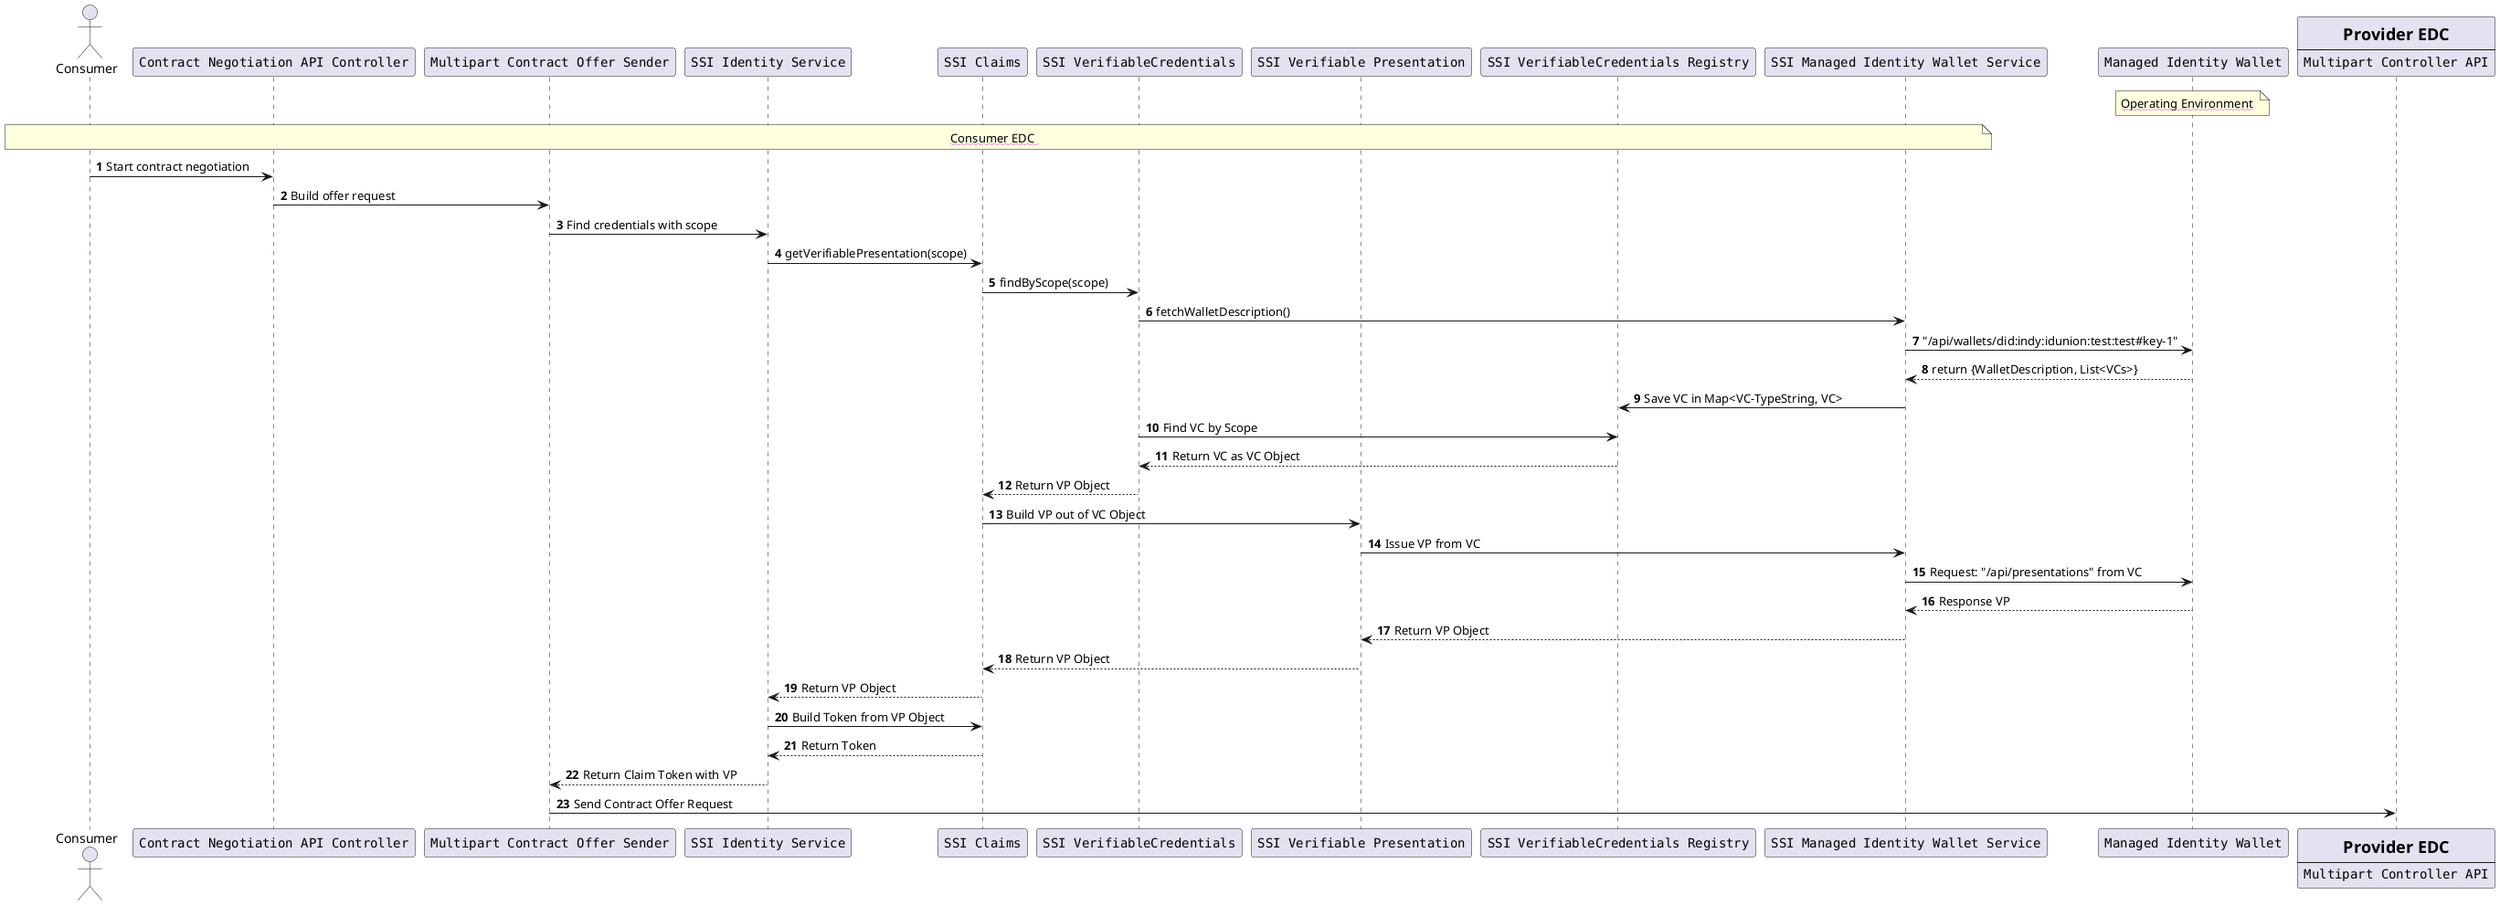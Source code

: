 /*
 * Copyright (c) 2022 ZF Friedrichshafen AG
 *
 * This program and the accompanying materials are made available under the
 * terms of the Apache License, Version 2.0 which is available at
 * https://www.apache.org/licenses/LICENSE-2.0
 *
 * SPDX-License-Identifier: Apache-2.0
 *
 * Contributors:
 *      ZF Friedrichshafen AG - Initial API and Implementation
 */

@startuml component
''Consumer Data Transfer puml''
''Shows the overview of how SSI-Extension is obtaining a verifiable credential by scope ''
actor Consumer

participant Contract_Negotiation_Consumer[
     ""Contract Negotiation API Controller""
]
participant Multipart_Contract_Offer_Sender[
     ""Multipart Contract Offer Sender""
]
participant Identity_Service_Consumer[
     ""SSI Identity Service""
]

participant SSI_Claims[
     ""SSI Claims""
]


participant SSI_VerifiableCredentials[
     ""SSI VerifiableCredentials""
]


participant SSI_Verifiable_Presentation[
     ""SSI Verifiable Presentation""
]

participant SSI_VerifiableCredentials_Registry[
     ""SSI VerifiableCredentials Registry""
]

participant SSI_Wallet_API_Service[
     ""SSI Managed Identity Wallet Service""
]

participant Managed_Identity_Wallet[
     ""Managed Identity Wallet""
]

participant Multipart_Controller_Provider[
     = Provider EDC
     ----
     ""Multipart Controller API""
]

note over Managed_Identity_Wallet
 <w:#FF33FF>Operating Environment </w>
end note
note over Consumer, SSI_Wallet_API_Service
 <w:#FF33FF>Consumer EDC </w>
end note
autonumber
Consumer -> Contract_Negotiation_Consumer : Start contract negotiation
Contract_Negotiation_Consumer -> Multipart_Contract_Offer_Sender : Build offer request
Multipart_Contract_Offer_Sender -> Identity_Service_Consumer : Find credentials with scope
Identity_Service_Consumer -> SSI_Claims : getVerifiablePresentation(scope)
SSI_Claims -> SSI_VerifiableCredentials : findByScope(scope)
SSI_VerifiableCredentials -> SSI_Wallet_API_Service: fetchWalletDescription()
SSI_Wallet_API_Service -> Managed_Identity_Wallet : "/api/wallets/did:indy:idunion:test:test#key-1"
Managed_Identity_Wallet --> SSI_Wallet_API_Service : return {WalletDescription, List<VCs>}
SSI_Wallet_API_Service -> SSI_VerifiableCredentials_Registry : Save VC in Map<VC-TypeString, VC>
SSI_VerifiableCredentials -> SSI_VerifiableCredentials_Registry : Find VC by Scope
SSI_VerifiableCredentials_Registry --> SSI_VerifiableCredentials : Return VC as VC Object
SSI_VerifiableCredentials --> SSI_Claims : Return VP Object
SSI_Claims -> SSI_Verifiable_Presentation : Build VP out of VC Object
SSI_Verifiable_Presentation -> SSI_Wallet_API_Service : Issue VP from VC
SSI_Wallet_API_Service -> Managed_Identity_Wallet : Request: "/api/presentations" from VC
Managed_Identity_Wallet --> SSI_Wallet_API_Service : Response VP
SSI_Wallet_API_Service --> SSI_Verifiable_Presentation : Return VP Object
SSI_Verifiable_Presentation --> SSI_Claims: Return VP Object
SSI_Claims --> Identity_Service_Consumer: Return VP Object
Identity_Service_Consumer -> SSI_Claims: Build Token from VP Object
SSI_Claims --> Identity_Service_Consumer: Return Token
Identity_Service_Consumer --> Multipart_Contract_Offer_Sender : Return Claim Token with VP
Multipart_Contract_Offer_Sender -> Multipart_Controller_Provider : Send Contract Offer Request
@enduml